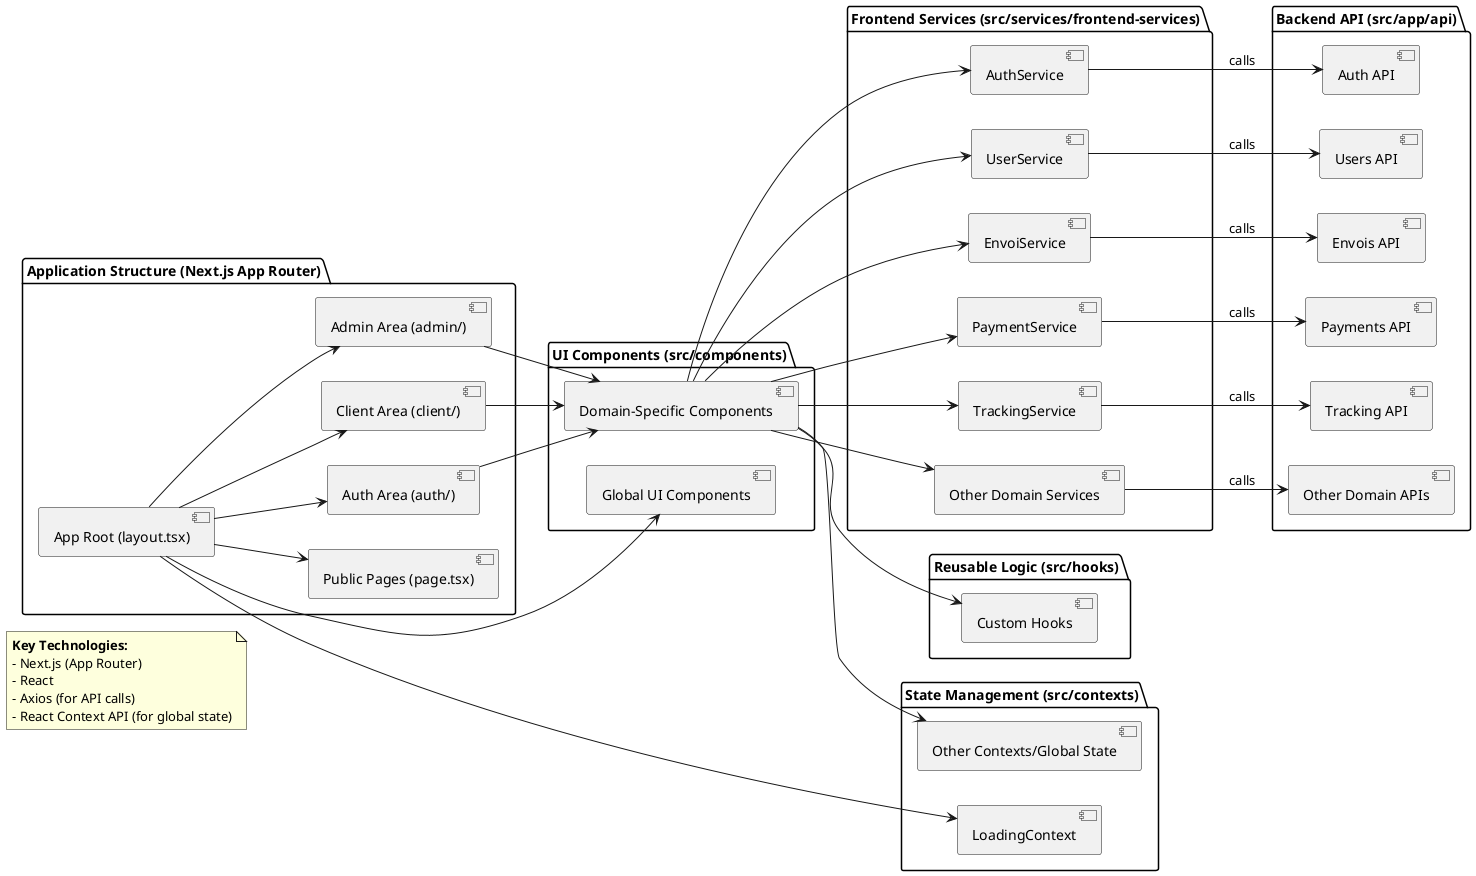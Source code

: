 @startuml
  ' Diagramme Abstrait du Frontend pour ColisApp
left to right direction
  skinparam classAttributeIconSize 0
  hide empty members

  package "Application Structure (Next.js App Router)" {
      [App Root (layout.tsx)] as AppRoot
      [Public Pages (page.tsx)] as PublicPages
      [Admin Area (admin/)] as AdminArea
      [Client Area (client/)] as ClientArea
      [Auth Area (auth/)] as AuthArea

      AppRoot --> PublicPages
      AppRoot --> AdminArea
      AppRoot --> ClientArea
      AppRoot --> AuthArea
  }

  package "UI Components (src/components)" {
      [Global UI Components] as GlobalUI
      [Domain-Specific Components] as DomainUI

      AppRoot --> GlobalUI
      AdminArea --> DomainUI
      ClientArea --> DomainUI
      AuthArea --> DomainUI
  }

  package "Frontend Services (src/services/frontend-services)" {
      [AuthService] as AuthService
      [UserService] as UserService
      [EnvoiService] as EnvoiService
      [PaymentService] as PaymentService
      [TrackingService] as TrackingService
      [Other Domain Services] as OtherServices

      DomainUI --> AuthService
      DomainUI --> UserService
      DomainUI --> EnvoiService
      DomainUI --> PaymentService
      DomainUI --> TrackingService
      DomainUI --> OtherServices
  }

  package "Reusable Logic (src/hooks)" {
      [Custom Hooks] as CustomHooks

      DomainUI --> CustomHooks
  }

  package "State Management (src/contexts)" {
      [LoadingContext] as LoadingContext
      [Other Contexts/Global State] as OtherState

      AppRoot --> LoadingContext
      DomainUI --> OtherState
  }

  package "Backend API (src/app/api)" {
      [Auth API] as AuthAPI
      [Users API] as UsersAPI
      [Envois API] as EnvoisAPI
      [Payments API] as PaymentsAPI
      [Tracking API] as TrackingAPI
      [Other Domain APIs] as OtherAPIs
  }

  ' Data Flow & Interactions
  AuthService --> AuthAPI : calls
  UserService --> UsersAPI : calls
  EnvoiService --> EnvoisAPI : calls
  PaymentService --> PaymentsAPI : calls
  TrackingService --> TrackingAPI : calls
  OtherServices --> OtherAPIs : calls

  note as N1
    **Key Technologies:**
    - Next.js (App Router)
    - React
    - Axios (for API calls)
    - React Context API (for global state)
  end note

  @enduml
